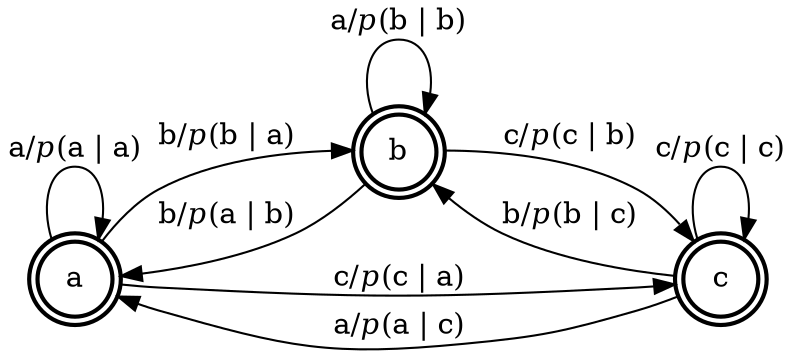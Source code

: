 digraph FST {
  margin = 0;
  rankdir = LR;
  label = "";
  center = 1;
  ranksep = "0.5";
  nodesep = "0.45";
  0 [label = "a", shape = doublecircle, penwidth = 2.0, fontsize = 14];
  0 -> 0 [label = <a/<i>p</i>(a | a)>, fontsize = 14];
  0 -> 1 [label = <b/<i>p</i>(b | a)>, fontsize = 14];
  0 -> 2 [label = <c/<i>p</i>(c | a)>, fontsize = 14];
  1 [label = "b", shape = doublecircle, penwidth = 2.0, fontsize = 14];
  1 -> 1 [label = <a/<i>p</i>(b | b)>, fontsize = 14];
  1 -> 0 [label = <b/<i>p</i>(a | b)>, fontsize = 14];
  1 -> 2 [label = <c/<i>p</i>(c | b)>, fontsize = 14];
  2 [label = "c", shape = doublecircle, penwidth = 2.0, fontsize = 14];
  2 -> 2 [label = <c/<i>p</i>(c | c)>, fontsize = 14];
  2 -> 0 [label = <a/<i>p</i>(a | c)>, fontsize = 14];
  2 -> 1 [label = <b/<i>p</i>(b | c)>, fontsize = 14];
}
